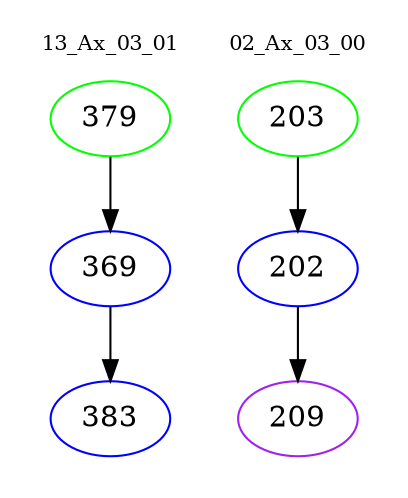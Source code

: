 digraph{
subgraph cluster_0 {
color = white
label = "13_Ax_03_01";
fontsize=10;
T0_379 [label="379", color="green"]
T0_379 -> T0_369 [color="black"]
T0_369 [label="369", color="blue"]
T0_369 -> T0_383 [color="black"]
T0_383 [label="383", color="blue"]
}
subgraph cluster_1 {
color = white
label = "02_Ax_03_00";
fontsize=10;
T1_203 [label="203", color="green"]
T1_203 -> T1_202 [color="black"]
T1_202 [label="202", color="blue"]
T1_202 -> T1_209 [color="black"]
T1_209 [label="209", color="purple"]
}
}

